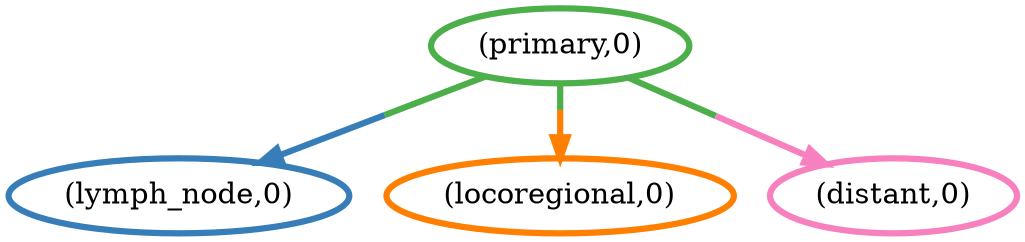 digraph G {
	3 [penwidth=3,colorscheme=set19,color=2,label="(lymph_node,0)"]
	2 [penwidth=3,colorscheme=set19,color=5,label="(locoregional,0)"]
	1 [penwidth=3,colorscheme=set19,color=8,label="(distant,0)"]
	0 [penwidth=3,colorscheme=set19,color=3,label="(primary,0)"]
	0 -> 3 [penwidth=3,colorscheme=set19,color="3;0.5:2"]
	0 -> 2 [penwidth=3,colorscheme=set19,color="3;0.5:5"]
	0 -> 1 [penwidth=3,colorscheme=set19,color="3;0.5:8"]
}